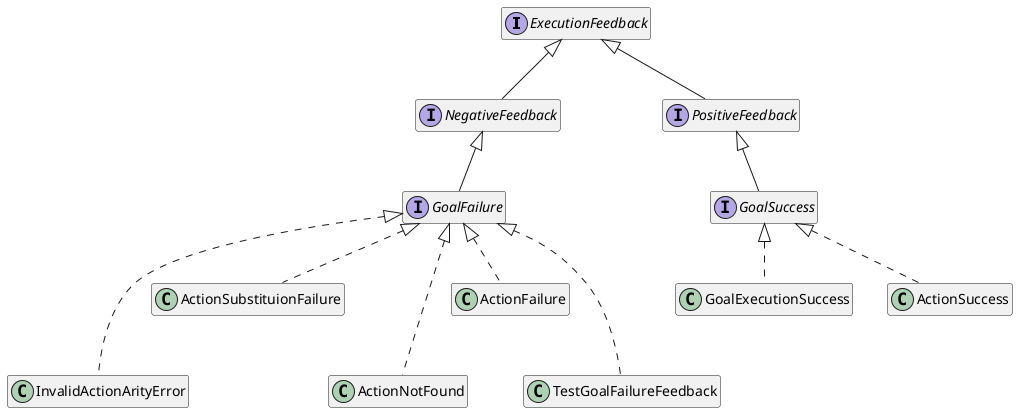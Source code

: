 @startuml
hide empty members

interface ExecutionFeedback

interface NegativeFeedback extends ExecutionFeedback

interface GoalFailure extends NegativeFeedback

class InvalidActionArityError

InvalidActionArityError .u..|> GoalFailure

class ActionSubstituionFailure implements GoalFailure

class ActionNotFound

ActionNotFound .u..|> GoalFailure

class ActionFailure implements GoalFailure

class TestGoalFailureFeedback

TestGoalFailureFeedback .u..|> GoalFailure

interface PositiveFeedback extends ExecutionFeedback

interface GoalSuccess extends PositiveFeedback

class GoalExecutionSuccess implements GoalSuccess

class ActionSuccess implements GoalSuccess
@enduml